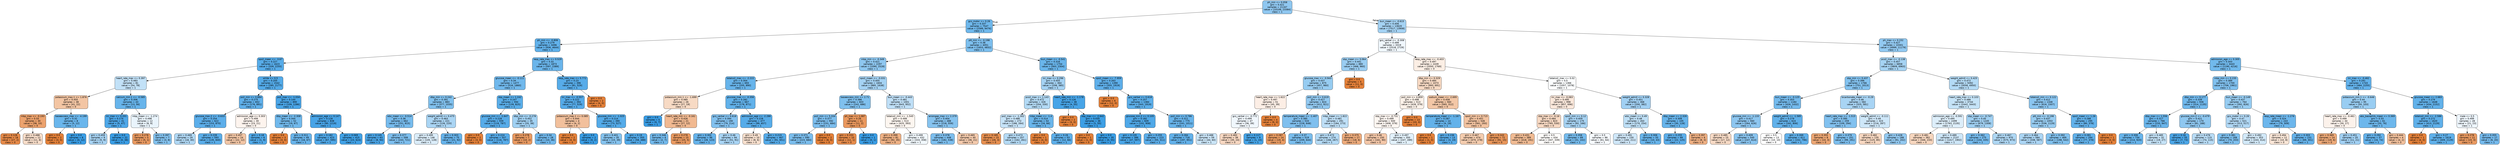 digraph Tree {
node [shape=box, style="filled, rounded", color="black", fontname="helvetica"] ;
edge [fontname="helvetica"] ;
0 [label="ph_min <= 0.058\ngini = 0.421\nsamples = 21167\nvalue = [10106, 23384]\nclass = 1", fillcolor="#8fc7f0"] ;
1 [label="gcs_motor <= 0.26\ngini = 0.337\nsamples = 7547\nvalue = [2589, 9476]\nclass = 1", fillcolor="#6fb8ec"] ;
0 -> 1 [labeldistance=2.5, labelangle=45, headlabel="True"] ;
2 [label="ph_min <= -0.806\ngini = 0.279\nsamples = 3496\nvalue = [936, 4644]\nclass = 1", fillcolor="#61b1ea"] ;
1 -> 2 ;
3 [label="spo2_mean <= -3.67\ngini = 0.227\nsamples = 1623\nvalue = [339, 2255]\nclass = 1", fillcolor="#57ace9"] ;
2 -> 3 ;
4 [label="heart_rate_max <= 0.397\ngini = 0.483\nsamples = 81\nvalue = [54, 78]\nclass = 1", fillcolor="#c2e1f7"] ;
3 -> 4 ;
5 [label="potassium_max.1 <= 1.876\ngini = 0.455\nsamples = 38\nvalue = [41, 22]\nclass = 0", fillcolor="#f3c5a3"] ;
4 -> 5 ;
6 [label="mbp_max <= -0.193\ngini = 0.33\nsamples = 30\nvalue = [38, 10]\nclass = 0", fillcolor="#eca26d"] ;
5 -> 6 ;
7 [label="gini = 0.128\nsamples = 18\nvalue = [27, 2]\nclass = 0", fillcolor="#e78a48"] ;
6 -> 7 ;
8 [label="gini = 0.488\nsamples = 12\nvalue = [11, 8]\nclass = 0", fillcolor="#f8ddc9"] ;
6 -> 8 ;
9 [label="baseexcess_max <= -4.199\ngini = 0.32\nsamples = 8\nvalue = [3, 12]\nclass = 1", fillcolor="#6ab6ec"] ;
5 -> 9 ;
10 [label="gini = 0.0\nsamples = 2\nvalue = [3, 0]\nclass = 0", fillcolor="#e58139"] ;
9 -> 10 ;
11 [label="gini = 0.0\nsamples = 6\nvalue = [0, 12]\nclass = 1", fillcolor="#399de5"] ;
9 -> 11 ;
12 [label="calcium_min.1 <= -0.585\ngini = 0.306\nsamples = 43\nvalue = [13, 56]\nclass = 1", fillcolor="#67b4eb"] ;
4 -> 12 ;
13 [label="inr_max <= 0.201\ngini = 0.174\nsamples = 31\nvalue = [5, 47]\nclass = 1", fillcolor="#4ea7e8"] ;
12 -> 13 ;
14 [label="gini = 0.459\nsamples = 9\nvalue = [5, 9]\nclass = 1", fillcolor="#a7d3f3"] ;
13 -> 14 ;
15 [label="gini = 0.0\nsamples = 22\nvalue = [0, 38]\nclass = 1", fillcolor="#399de5"] ;
13 -> 15 ;
16 [label="mbp_mean <= -1.274\ngini = 0.498\nsamples = 12\nvalue = [8, 9]\nclass = 1", fillcolor="#e9f4fc"] ;
12 -> 16 ;
17 [label="gini = 0.278\nsamples = 5\nvalue = [5, 1]\nclass = 0", fillcolor="#ea9a61"] ;
16 -> 17 ;
18 [label="gini = 0.397\nsamples = 7\nvalue = [3, 8]\nclass = 1", fillcolor="#83c2ef"] ;
16 -> 18 ;
19 [label="white <= 0.5\ngini = 0.205\nsamples = 1542\nvalue = [285, 2177]\nclass = 1", fillcolor="#53aae8"] ;
3 -> 19 ;
20 [label="po2_min <= 0.894\ngini = 0.275\nsamples = 652\nvalue = [176, 891]\nclass = 1", fillcolor="#60b0ea"] ;
19 -> 20 ;
21 [label="glucose_max.2 <= -0.633\ngini = 0.254\nsamples = 622\nvalue = [153, 870]\nclass = 1", fillcolor="#5caeea"] ;
20 -> 21 ;
22 [label="gini = 0.469\nsamples = 29\nvalue = [18, 30]\nclass = 1", fillcolor="#b0d8f5"] ;
21 -> 22 ;
23 [label="gini = 0.239\nsamples = 593\nvalue = [135, 840]\nclass = 1", fillcolor="#59ade9"] ;
21 -> 23 ;
24 [label="admission_age <= 0.303\ngini = 0.499\nsamples = 30\nvalue = [23, 21]\nclass = 0", fillcolor="#fdf4ee"] ;
20 -> 24 ;
25 [label="gini = 0.457\nsamples = 24\nvalue = [22, 12]\nclass = 0", fillcolor="#f3c6a5"] ;
24 -> 25 ;
26 [label="gini = 0.18\nsamples = 6\nvalue = [1, 9]\nclass = 1", fillcolor="#4fa8e8"] ;
24 -> 26 ;
27 [label="po2_max <= -1.034\ngini = 0.144\nsamples = 890\nvalue = [109, 1286]\nclass = 1", fillcolor="#4aa5e7"] ;
19 -> 27 ;
28 [label="dbp_mean <= -2.308\ngini = 0.344\nsamples = 52\nvalue = [19, 67]\nclass = 1", fillcolor="#71b9ec"] ;
27 -> 28 ;
29 [label="gini = 0.0\nsamples = 3\nvalue = [3, 0]\nclass = 0", fillcolor="#e58139"] ;
28 -> 29 ;
30 [label="gini = 0.311\nsamples = 49\nvalue = [16, 67]\nclass = 1", fillcolor="#68b4eb"] ;
28 -> 30 ;
31 [label="admission_age <= 0.147\ngini = 0.128\nsamples = 838\nvalue = [90, 1219]\nclass = 1", fillcolor="#48a4e7"] ;
27 -> 31 ;
32 [label="gini = 0.182\nsamples = 423\nvalue = [67, 595]\nclass = 1", fillcolor="#4fa8e8"] ;
31 -> 32 ;
33 [label="gini = 0.069\nsamples = 415\nvalue = [23, 624]\nclass = 1", fillcolor="#40a1e6"] ;
31 -> 33 ;
34 [label="resp_rate_max <= 0.529\ngini = 0.32\nsamples = 1873\nvalue = [597, 2389]\nclass = 1", fillcolor="#6ab5eb"] ;
2 -> 34 ;
35 [label="glucose_mean <= -0.111\ngini = 0.34\nsamples = 1477\nvalue = [516, 1860]\nclass = 1", fillcolor="#70b8ec"] ;
34 -> 35 ;
36 [label="dbp_min <= 0.242\ngini = 0.391\nsamples = 883\nvalue = [377, 1035]\nclass = 1", fillcolor="#81c1ee"] ;
35 -> 36 ;
37 [label="wbc_mean <= -0.514\ngini = 0.36\nsamples = 662\nvalue = [251, 815]\nclass = 1", fillcolor="#76bbed"] ;
36 -> 37 ;
38 [label="gini = 0.145\nsamples = 63\nvalue = [8, 94]\nclass = 1", fillcolor="#4aa5e7"] ;
37 -> 38 ;
39 [label="gini = 0.377\nsamples = 599\nvalue = [243, 721]\nclass = 1", fillcolor="#7cbeee"] ;
37 -> 39 ;
40 [label="weight_admit <= 0.475\ngini = 0.463\nsamples = 221\nvalue = [126, 220]\nclass = 1", fillcolor="#aad5f4"] ;
36 -> 40 ;
41 [label="gini = 0.495\nsamples = 146\nvalue = [105, 128]\nclass = 1", fillcolor="#dbedfa"] ;
40 -> 41 ;
42 [label="gini = 0.303\nsamples = 75\nvalue = [21, 92]\nclass = 1", fillcolor="#66b3eb"] ;
40 -> 42 ;
43 [label="sbp_mean <= 1.242\ngini = 0.247\nsamples = 594\nvalue = [139, 825]\nclass = 1", fillcolor="#5aaee9"] ;
35 -> 43 ;
44 [label="glucose_min <= -1.647\ngini = 0.228\nsamples = 559\nvalue = [119, 787]\nclass = 1", fillcolor="#57ace9"] ;
43 -> 44 ;
45 [label="gini = 0.0\nsamples = 2\nvalue = [3, 0]\nclass = 0", fillcolor="#e58139"] ;
44 -> 45 ;
46 [label="gini = 0.224\nsamples = 557\nvalue = [116, 787]\nclass = 1", fillcolor="#56abe9"] ;
44 -> 46 ;
47 [label="dbp_min <= -0.278\ngini = 0.452\nsamples = 35\nvalue = [20, 38]\nclass = 1", fillcolor="#a1d1f3"] ;
43 -> 47 ;
48 [label="gini = 0.278\nsamples = 7\nvalue = [10, 2]\nclass = 0", fillcolor="#ea9a61"] ;
47 -> 48 ;
49 [label="gini = 0.34\nsamples = 28\nvalue = [10, 36]\nclass = 1", fillcolor="#70b8ec"] ;
47 -> 49 ;
50 [label="resp_rate_max <= 5.772\ngini = 0.23\nsamples = 396\nvalue = [81, 529]\nclass = 1", fillcolor="#57ace9"] ;
34 -> 50 ;
51 [label="inr_max <= -0.557\ngini = 0.222\nsamples = 394\nvalue = [77, 529]\nclass = 1", fillcolor="#56abe9"] ;
50 -> 51 ;
52 [label="potassium_max.1 <= 0.085\ngini = 0.444\nsamples = 4\nvalue = [4, 2]\nclass = 0", fillcolor="#f2c09c"] ;
51 -> 52 ;
53 [label="gini = 0.0\nsamples = 2\nvalue = [4, 0]\nclass = 0", fillcolor="#e58139"] ;
52 -> 53 ;
54 [label="gini = 0.0\nsamples = 2\nvalue = [0, 2]\nclass = 1", fillcolor="#399de5"] ;
52 -> 54 ;
55 [label="glucose_min <= -1.025\ngini = 0.214\nsamples = 390\nvalue = [73, 527]\nclass = 1", fillcolor="#54abe9"] ;
51 -> 55 ;
56 [label="gini = 0.401\nsamples = 35\nvalue = [15, 39]\nclass = 1", fillcolor="#85c3ef"] ;
55 -> 56 ;
57 [label="gini = 0.19\nsamples = 355\nvalue = [58, 488]\nclass = 1", fillcolor="#51a9e8"] ;
55 -> 57 ;
58 [label="gini = 0.0\nsamples = 2\nvalue = [4, 0]\nclass = 0", fillcolor="#e58139"] ;
50 -> 58 ;
59 [label="ptt_min <= -0.198\ngini = 0.38\nsamples = 4051\nvalue = [1653, 4832]\nclass = 1", fillcolor="#7dbfee"] ;
1 -> 59 ;
60 [label="mbp_min <= -0.349\ngini = 0.421\nsamples = 2297\nvalue = [1090, 2528]\nclass = 1", fillcolor="#8ec7f0"] ;
59 -> 60 ;
61 [label="totalco2_max <= -2.222\ngini = 0.304\nsamples = 693\nvalue = [205, 890]\nclass = 1", fillcolor="#67b4eb"] ;
60 -> 61 ;
62 [label="potassium_min.1 <= -1.699\ngini = 0.485\nsamples = 26\nvalue = [27, 19]\nclass = 0", fillcolor="#f7dac4"] ;
61 -> 62 ;
63 [label="gini = 0.0\nsamples = 5\nvalue = [0, 7]\nclass = 1", fillcolor="#399de5"] ;
62 -> 63 ;
64 [label="heart_rate_min <= -0.161\ngini = 0.426\nsamples = 21\nvalue = [27, 12]\nclass = 0", fillcolor="#f1b991"] ;
62 -> 64 ;
65 [label="gini = 0.346\nsamples = 6\nvalue = [2, 7]\nclass = 1", fillcolor="#72b9ec"] ;
64 -> 65 ;
66 [label="gini = 0.278\nsamples = 15\nvalue = [25, 5]\nclass = 0", fillcolor="#ea9a61"] ;
64 -> 66 ;
67 [label="glucose_max <= -0.356\ngini = 0.282\nsamples = 667\nvalue = [178, 871]\nclass = 1", fillcolor="#61b1ea"] ;
61 -> 67 ;
68 [label="gcs_verbal <= 0.618\ngini = 0.394\nsamples = 190\nvalue = [79, 214]\nclass = 1", fillcolor="#82c1ef"] ;
67 -> 68 ;
69 [label="gini = 0.302\nsamples = 96\nvalue = [28, 123]\nclass = 1", fillcolor="#66b3eb"] ;
68 -> 69 ;
70 [label="gini = 0.46\nsamples = 94\nvalue = [51, 91]\nclass = 1", fillcolor="#a8d4f4"] ;
68 -> 70 ;
71 [label="admission_age <= -2.286\ngini = 0.228\nsamples = 477\nvalue = [99, 657]\nclass = 1", fillcolor="#57ace9"] ;
67 -> 71 ;
72 [label="gini = 0.49\nsamples = 10\nvalue = [8, 6]\nclass = 0", fillcolor="#f8e0ce"] ;
71 -> 72 ;
73 [label="gini = 0.215\nsamples = 467\nvalue = [91, 651]\nclass = 1", fillcolor="#55abe9"] ;
71 -> 73 ;
74 [label="spo2_mean <= -0.031\ngini = 0.455\nsamples = 1604\nvalue = [885, 1638]\nclass = 1", fillcolor="#a4d2f3"] ;
60 -> 74 ;
75 [label="baseexcess_min <= 2.71\ngini = 0.386\nsamples = 603\nvalue = [242, 686]\nclass = 1", fillcolor="#7fc0ee"] ;
74 -> 75 ;
76 [label="po2_min <= 5.334\ngini = 0.377\nsamples = 592\nvalue = [231, 684]\nclass = 1", fillcolor="#7cbeee"] ;
75 -> 76 ;
77 [label="gini = 0.371\nsamples = 590\nvalue = [223, 684]\nclass = 1", fillcolor="#7abded"] ;
76 -> 77 ;
78 [label="gini = 0.0\nsamples = 2\nvalue = [8, 0]\nclass = 0", fillcolor="#e58139"] ;
76 -> 78 ;
79 [label="ph_max <= 1.087\ngini = 0.26\nsamples = 11\nvalue = [11, 2]\nclass = 0", fillcolor="#ea985d"] ;
75 -> 79 ;
80 [label="gini = 0.153\nsamples = 10\nvalue = [11, 1]\nclass = 0", fillcolor="#e78c4b"] ;
79 -> 80 ;
81 [label="gini = 0.0\nsamples = 1\nvalue = [0, 1]\nclass = 1", fillcolor="#399de5"] ;
79 -> 81 ;
82 [label="bun_mean <= -0.443\ngini = 0.481\nsamples = 1001\nvalue = [643, 952]\nclass = 1", fillcolor="#bfdff7"] ;
74 -> 82 ;
83 [label="totalco2_min <= -1.545\ngini = 0.499\nsamples = 513\nvalue = [425, 393]\nclass = 0", fillcolor="#fdf6f0"] ;
82 -> 83 ;
84 [label="gini = 0.399\nsamples = 81\nvalue = [92, 35]\nclass = 0", fillcolor="#efb184"] ;
83 -> 84 ;
85 [label="gini = 0.499\nsamples = 432\nvalue = [333, 358]\nclass = 1", fillcolor="#f1f8fd"] ;
83 -> 85 ;
86 [label="aniongap_max <= 2.379\ngini = 0.404\nsamples = 488\nvalue = [218, 559]\nclass = 1", fillcolor="#86c3ef"] ;
82 -> 86 ;
87 [label="gini = 0.378\nsamples = 448\nvalue = [182, 538]\nclass = 1", fillcolor="#7cbeee"] ;
86 -> 87 ;
88 [label="gini = 0.465\nsamples = 40\nvalue = [36, 21]\nclass = 0", fillcolor="#f4caac"] ;
86 -> 88 ;
89 [label="bun_mean <= -0.541\ngini = 0.316\nsamples = 1754\nvalue = [563, 2304]\nclass = 1", fillcolor="#69b5eb"] ;
59 -> 89 ;
90 [label="inr_max <= 0.296\ngini = 0.455\nsamples = 364\nvalue = [208, 385]\nclass = 1", fillcolor="#a4d2f3"] ;
89 -> 90 ;
91 [label="pco2_max <= 1.143\ngini = 0.472\nsamples = 326\nvalue = [204, 330]\nclass = 1", fillcolor="#b3daf5"] ;
90 -> 91 ;
92 [label="po2_max <= -1.302\ngini = 0.486\nsamples = 272\nvalue = [188, 264]\nclass = 1", fillcolor="#c6e3f8"] ;
91 -> 92 ;
93 [label="gini = 0.185\nsamples = 15\nvalue = [26, 3]\nclass = 0", fillcolor="#e89050"] ;
92 -> 93 ;
94 [label="gini = 0.473\nsamples = 257\nvalue = [162, 261]\nclass = 1", fillcolor="#b4daf5"] ;
92 -> 94 ;
95 [label="mbp_mean <= -1.4\ngini = 0.314\nsamples = 54\nvalue = [16, 66]\nclass = 1", fillcolor="#69b5eb"] ;
91 -> 95 ;
96 [label="gini = 0.0\nsamples = 1\nvalue = [4, 0]\nclass = 0", fillcolor="#e58139"] ;
95 -> 96 ;
97 [label="gini = 0.26\nsamples = 53\nvalue = [12, 66]\nclass = 1", fillcolor="#5dafea"] ;
95 -> 97 ;
98 [label="heart_rate_min <= -1.178\ngini = 0.126\nsamples = 38\nvalue = [4, 55]\nclass = 1", fillcolor="#47a4e7"] ;
90 -> 98 ;
99 [label="gini = 0.0\nsamples = 2\nvalue = [3, 0]\nclass = 0", fillcolor="#e58139"] ;
98 -> 99 ;
100 [label="sbp_max <= -2.642\ngini = 0.035\nsamples = 36\nvalue = [1, 55]\nclass = 1", fillcolor="#3d9fe5"] ;
98 -> 100 ;
101 [label="gini = 0.0\nsamples = 1\nvalue = [1, 0]\nclass = 0", fillcolor="#e58139"] ;
100 -> 101 ;
102 [label="gini = 0.0\nsamples = 35\nvalue = [0, 55]\nclass = 1", fillcolor="#399de5"] ;
100 -> 102 ;
103 [label="spo2_mean <= -7.959\ngini = 0.263\nsamples = 1390\nvalue = [355, 1919]\nclass = 1", fillcolor="#5eafea"] ;
89 -> 103 ;
104 [label="gini = 0.0\nsamples = 6\nvalue = [12, 0]\nclass = 0", fillcolor="#e58139"] ;
103 -> 104 ;
105 [label="gcs_verbal <= 0.618\ngini = 0.257\nsamples = 1384\nvalue = [343, 1919]\nclass = 1", fillcolor="#5cafea"] ;
103 -> 105 ;
106 [label="glucose_min.2 <= 0.105\ngini = 0.182\nsamples = 609\nvalue = [102, 908]\nclass = 1", fillcolor="#4fa8e8"] ;
105 -> 106 ;
107 [label="gini = 0.135\nsamples = 386\nvalue = [47, 597]\nclass = 1", fillcolor="#49a5e7"] ;
106 -> 107 ;
108 [label="gini = 0.255\nsamples = 223\nvalue = [55, 311]\nclass = 1", fillcolor="#5caeea"] ;
106 -> 108 ;
109 [label="po2_min <= 0.786\ngini = 0.311\nsamples = 775\nvalue = [241, 1011]\nclass = 1", fillcolor="#68b4eb"] ;
105 -> 109 ;
110 [label="gini = 0.284\nsamples = 716\nvalue = [197, 951]\nclass = 1", fillcolor="#62b1ea"] ;
109 -> 110 ;
111 [label="gini = 0.488\nsamples = 59\nvalue = [44, 60]\nclass = 1", fillcolor="#cae5f8"] ;
109 -> 111 ;
112 [label="bun_mean <= -0.615\ngini = 0.456\nsamples = 13620\nvalue = [7517, 13908]\nclass = 1", fillcolor="#a4d2f3"] ;
0 -> 112 [labeldistance=2.5, labelangle=-45, headlabel="False"] ;
113 [label="gcs_verbal <= -0.308\ngini = 0.499\nsamples = 3319\nvalue = [2518, 2729]\nclass = 1", fillcolor="#f0f7fd"] ;
112 -> 113 ;
114 [label="sbp_mean <= 3.064\ngini = 0.441\nsamples = 880\nvalue = [468, 960]\nclass = 1", fillcolor="#9acdf2"] ;
113 -> 114 ;
115 [label="glucose_max <= -0.943\ngini = 0.437\nsamples = 875\nvalue = [457, 960]\nclass = 1", fillcolor="#97ccf1"] ;
114 -> 115 ;
116 [label="heart_rate_max <= 1.622\ngini = 0.497\nsamples = 51\nvalue = [45, 39]\nclass = 0", fillcolor="#fceee5"] ;
115 -> 116 ;
117 [label="gcs_verbal <= -0.772\ngini = 0.499\nsamples = 47\nvalue = [36, 39]\nclass = 1", fillcolor="#f0f7fd"] ;
116 -> 117 ;
118 [label="gini = 0.483\nsamples = 38\nvalue = [35, 24]\nclass = 0", fillcolor="#f7d7c1"] ;
117 -> 118 ;
119 [label="gini = 0.117\nsamples = 9\nvalue = [1, 15]\nclass = 1", fillcolor="#46a4e7"] ;
117 -> 119 ;
120 [label="gini = 0.0\nsamples = 4\nvalue = [9, 0]\nclass = 0", fillcolor="#e58139"] ;
116 -> 120 ;
121 [label="po2_min <= 0.619\ngini = 0.427\nsamples = 824\nvalue = [412, 921]\nclass = 1", fillcolor="#92c9f1"] ;
115 -> 121 ;
122 [label="temperature_mean <= -1.407\ngini = 0.385\nsamples = 533\nvalue = [228, 648]\nclass = 1", fillcolor="#7fbfee"] ;
121 -> 122 ;
123 [label="gini = 0.287\nsamples = 14\nvalue = [19, 4]\nclass = 0", fillcolor="#ea9c63"] ;
122 -> 123 ;
124 [label="gini = 0.37\nsamples = 519\nvalue = [209, 644]\nclass = 1", fillcolor="#79bded"] ;
122 -> 124 ;
125 [label="mbp_mean <= 1.822\ngini = 0.481\nsamples = 291\nvalue = [184, 273]\nclass = 1", fillcolor="#bedff7"] ;
121 -> 125 ;
126 [label="gini = 0.473\nsamples = 274\nvalue = [166, 267]\nclass = 1", fillcolor="#b4daf5"] ;
125 -> 126 ;
127 [label="gini = 0.375\nsamples = 17\nvalue = [18, 6]\nclass = 0", fillcolor="#eeab7b"] ;
125 -> 127 ;
128 [label="gini = 0.0\nsamples = 5\nvalue = [11, 0]\nclass = 0", fillcolor="#e58139"] ;
114 -> 128 ;
129 [label="resp_rate_max <= -0.403\ngini = 0.497\nsamples = 2439\nvalue = [2050, 1769]\nclass = 0", fillcolor="#fbeee4"] ;
113 -> 129 ;
130 [label="dbp_min <= 0.329\ngini = 0.484\nsamples = 1073\nvalue = [993, 691]\nclass = 0", fillcolor="#f7d9c3"] ;
129 -> 130 ;
131 [label="po2_min <= 4.859\ngini = 0.498\nsamples = 513\nvalue = [428, 379]\nclass = 0", fillcolor="#fcf1e8"] ;
130 -> 131 ;
132 [label="sbp_max <= -0.731\ngini = 0.499\nsamples = 500\nvalue = [408, 379]\nclass = 0", fillcolor="#fdf6f1"] ;
131 -> 132 ;
133 [label="gini = 0.46\nsamples = 150\nvalue = [161, 90]\nclass = 0", fillcolor="#f4c7a8"] ;
132 -> 133 ;
134 [label="gini = 0.497\nsamples = 350\nvalue = [247, 289]\nclass = 1", fillcolor="#e2f1fb"] ;
132 -> 134 ;
135 [label="gini = 0.0\nsamples = 13\nvalue = [20, 0]\nclass = 0", fillcolor="#e58139"] ;
131 -> 135 ;
136 [label="sodium_mean <= -2.695\ngini = 0.458\nsamples = 560\nvalue = [565, 312]\nclass = 0", fillcolor="#f3c7a6"] ;
130 -> 136 ;
137 [label="temperature_mean <= -1.167\ngini = 0.287\nsamples = 14\nvalue = [4, 19]\nclass = 1", fillcolor="#63b2ea"] ;
136 -> 137 ;
138 [label="gini = 0.0\nsamples = 1\nvalue = [1, 0]\nclass = 0", fillcolor="#e58139"] ;
137 -> 138 ;
139 [label="gini = 0.236\nsamples = 13\nvalue = [3, 19]\nclass = 1", fillcolor="#58ace9"] ;
137 -> 139 ;
140 [label="spo2_min <= 0.715\ngini = 0.451\nsamples = 546\nvalue = [561, 293]\nclass = 0", fillcolor="#f3c3a0"] ;
136 -> 140 ;
141 [label="gini = 0.467\nsamples = 474\nvalue = [470, 278]\nclass = 0", fillcolor="#f4ccae"] ;
140 -> 141 ;
142 [label="gini = 0.243\nsamples = 72\nvalue = [91, 15]\nclass = 0", fillcolor="#e9965a"] ;
140 -> 142 ;
143 [label="totalco2_max <= 0.02\ngini = 0.5\nsamples = 1366\nvalue = [1057, 1078]\nclass = 1", fillcolor="#fbfdfe"] ;
129 -> 143 ;
144 [label="inr_max <= -0.083\ngini = 0.495\nsamples = 998\nvalue = [857, 696]\nclass = 0", fillcolor="#fae7da"] ;
143 -> 144 ;
145 [label="sbp_max <= -0.16\ngini = 0.484\nsamples = 823\nvalue = [765, 530]\nclass = 0", fillcolor="#f7d8c2"] ;
144 -> 145 ;
146 [label="gini = 0.431\nsamples = 389\nvalue = [418, 191]\nclass = 0", fillcolor="#f1bb93"] ;
145 -> 146 ;
147 [label="gini = 0.5\nsamples = 434\nvalue = [347, 339]\nclass = 0", fillcolor="#fefcfa"] ;
145 -> 147 ;
148 [label="spo2_min <= 0.12\ngini = 0.459\nsamples = 175\nvalue = [92, 166]\nclass = 1", fillcolor="#a7d3f3"] ;
144 -> 148 ;
149 [label="gini = 0.358\nsamples = 89\nvalue = [31, 102]\nclass = 1", fillcolor="#75bbed"] ;
148 -> 149 ;
150 [label="gini = 0.5\nsamples = 86\nvalue = [61, 64]\nclass = 1", fillcolor="#f6fafe"] ;
148 -> 150 ;
151 [label="weight_admit <= 0.328\ngini = 0.451\nsamples = 368\nvalue = [200, 382]\nclass = 1", fillcolor="#a1d0f3"] ;
143 -> 151 ;
152 [label="wbc_mean <= 0.49\ngini = 0.48\nsamples = 263\nvalue = [170, 254]\nclass = 1", fillcolor="#bedff6"] ;
151 -> 152 ;
153 [label="gini = 0.491\nsamples = 230\nvalue = [160, 211]\nclass = 1", fillcolor="#cfe7f9"] ;
152 -> 153 ;
154 [label="gini = 0.306\nsamples = 33\nvalue = [10, 43]\nclass = 1", fillcolor="#67b4eb"] ;
152 -> 154 ;
155 [label="dbp_mean <= 2.326\ngini = 0.308\nsamples = 105\nvalue = [30, 128]\nclass = 1", fillcolor="#67b4eb"] ;
151 -> 155 ;
156 [label="gini = 0.255\nsamples = 99\nvalue = [22, 125]\nclass = 1", fillcolor="#5caeea"] ;
155 -> 156 ;
157 [label="gini = 0.397\nsamples = 6\nvalue = [8, 3]\nclass = 0", fillcolor="#efb083"] ;
155 -> 157 ;
158 [label="ph_max <= 0.152\ngini = 0.427\nsamples = 10301\nvalue = [4999, 11179]\nclass = 1", fillcolor="#92c9f1"] ;
112 -> 158 ;
159 [label="pco2_max <= -0.138\ngini = 0.457\nsamples = 6858\nvalue = [3809, 6963]\nclass = 1", fillcolor="#a5d3f3"] ;
158 -> 159 ;
160 [label="sbp_min <= 0.437\ngini = 0.396\nsamples = 1766\nvalue = [751, 2013]\nclass = 1", fillcolor="#83c2ef"] ;
159 -> 160 ;
161 [label="bun_mean <= -0.125\ngini = 0.353\nsamples = 1184\nvalue = [426, 1432]\nclass = 1", fillcolor="#74baed"] ;
160 -> 161 ;
162 [label="glucose_min <= -1.133\ngini = 0.417\nsamples = 560\nvalue = [264, 626]\nclass = 1", fillcolor="#8dc6f0"] ;
161 -> 162 ;
163 [label="gini = 0.485\nsamples = 15\nvalue = [17, 12]\nclass = 0", fillcolor="#f7dac5"] ;
162 -> 163 ;
164 [label="gini = 0.409\nsamples = 545\nvalue = [247, 614]\nclass = 1", fillcolor="#89c4ef"] ;
162 -> 164 ;
165 [label="weight_admit <= -1.585\ngini = 0.279\nsamples = 624\nvalue = [162, 806]\nclass = 1", fillcolor="#61b1ea"] ;
161 -> 165 ;
166 [label="gini = 0.5\nsamples = 13\nvalue = [10, 10]\nclass = 0", fillcolor="#ffffff"] ;
165 -> 166 ;
167 [label="gini = 0.269\nsamples = 611\nvalue = [152, 796]\nclass = 1", fillcolor="#5fb0ea"] ;
165 -> 167 ;
168 [label="bicarbonate_mean <= -0.29\ngini = 0.46\nsamples = 582\nvalue = [325, 581]\nclass = 1", fillcolor="#a8d4f4"] ;
160 -> 168 ;
169 [label="heart_rate_max <= -1.515\ngini = 0.395\nsamples = 259\nvalue = [109, 294]\nclass = 1", fillcolor="#82c1ef"] ;
168 -> 169 ;
170 [label="gini = 0.355\nsamples = 8\nvalue = [10, 3]\nclass = 0", fillcolor="#eda774"] ;
169 -> 170 ;
171 [label="gini = 0.379\nsamples = 251\nvalue = [99, 291]\nclass = 1", fillcolor="#7cbeee"] ;
169 -> 171 ;
172 [label="weight_admit <= -0.111\ngini = 0.49\nsamples = 323\nvalue = [216, 287]\nclass = 1", fillcolor="#cee7f9"] ;
168 -> 172 ;
173 [label="gini = 0.482\nsamples = 135\nvalue = [125, 85]\nclass = 0", fillcolor="#f7d7c0"] ;
172 -> 173 ;
174 [label="gini = 0.428\nsamples = 188\nvalue = [91, 202]\nclass = 1", fillcolor="#92c9f1"] ;
172 -> 174 ;
175 [label="weight_admit <= 0.425\ngini = 0.472\nsamples = 5092\nvalue = [3058, 4950]\nclass = 1", fillcolor="#b3daf5"] ;
159 -> 175 ;
176 [label="heart_rate_max <= 0.103\ngini = 0.486\nsamples = 3744\nvalue = [2442, 3443]\nclass = 1", fillcolor="#c5e3f7"] ;
175 -> 176 ;
177 [label="admission_age <= -0.591\ngini = 0.495\nsamples = 2499\nvalue = [1763, 2135]\nclass = 1", fillcolor="#ddeefa"] ;
176 -> 177 ;
178 [label="gini = 0.481\nsamples = 362\nvalue = [346, 233]\nclass = 0", fillcolor="#f7d6be"] ;
177 -> 178 ;
179 [label="gini = 0.489\nsamples = 2137\nvalue = [1417, 1902]\nclass = 1", fillcolor="#cde6f8"] ;
177 -> 179 ;
180 [label="sbp_mean <= -0.747\ngini = 0.45\nsamples = 1245\nvalue = [679, 1308]\nclass = 1", fillcolor="#a0d0f2"] ;
176 -> 180 ;
181 [label="gini = 0.362\nsamples = 275\nvalue = [104, 335]\nclass = 1", fillcolor="#76bbed"] ;
180 -> 181 ;
182 [label="gini = 0.467\nsamples = 970\nvalue = [575, 973]\nclass = 1", fillcolor="#aed7f4"] ;
180 -> 182 ;
183 [label="totalco2_min <= 0.122\ngini = 0.412\nsamples = 1348\nvalue = [616, 1507]\nclass = 1", fillcolor="#8ac5f0"] ;
175 -> 183 ;
184 [label="ptt_min <= -0.198\ngini = 0.437\nsamples = 1053\nvalue = [536, 1129]\nclass = 1", fillcolor="#97ccf1"] ;
183 -> 184 ;
185 [label="gini = 0.464\nsamples = 584\nvalue = [338, 587]\nclass = 1", fillcolor="#abd5f4"] ;
184 -> 185 ;
186 [label="gini = 0.392\nsamples = 469\nvalue = [198, 542]\nclass = 1", fillcolor="#81c1ee"] ;
184 -> 186 ;
187 [label="spo2_mean <= 1.26\ngini = 0.288\nsamples = 295\nvalue = [80, 378]\nclass = 1", fillcolor="#63b2eb"] ;
183 -> 187 ;
188 [label="gini = 0.281\nsamples = 294\nvalue = [77, 378]\nclass = 1", fillcolor="#61b1ea"] ;
187 -> 188 ;
189 [label="gini = 0.0\nsamples = 1\nvalue = [3, 0]\nclass = 0", fillcolor="#e58139"] ;
187 -> 189 ;
190 [label="admission_age <= 0.305\ngini = 0.343\nsamples = 3443\nvalue = [1190, 4216]\nclass = 1", fillcolor="#71b9ec"] ;
158 -> 190 ;
191 [label="mbp_min <= 0.235\ngini = 0.389\nsamples = 1700\nvalue = [706, 1961]\nclass = 1", fillcolor="#80c0ee"] ;
190 -> 191 ;
192 [label="dbp_min <= 0.177\ngini = 0.339\nsamples = 936\nvalue = [314, 1135]\nclass = 1", fillcolor="#70b8ec"] ;
191 -> 192 ;
193 [label="dbp_max <= 1.556\ngini = 0.317\nsamples = 766\nvalue = [233, 947]\nclass = 1", fillcolor="#6ab5eb"] ;
192 -> 193 ;
194 [label="gini = 0.306\nsamples = 734\nvalue = [214, 920]\nclass = 1", fillcolor="#67b4eb"] ;
193 -> 194 ;
195 [label="gini = 0.485\nsamples = 32\nvalue = [19, 27]\nclass = 1", fillcolor="#c4e2f7"] ;
193 -> 195 ;
196 [label="glucose_min.2 <= -0.479\ngini = 0.421\nsamples = 170\nvalue = [81, 188]\nclass = 1", fillcolor="#8ec7f0"] ;
192 -> 196 ;
197 [label="gini = 0.16\nsamples = 55\nvalue = [7, 73]\nclass = 1", fillcolor="#4ca6e7"] ;
196 -> 197 ;
198 [label="gini = 0.476\nsamples = 115\nvalue = [74, 115]\nclass = 1", fillcolor="#b8dcf6"] ;
196 -> 198 ;
199 [label="bun_mean <= -0.149\ngini = 0.437\nsamples = 764\nvalue = [392, 826]\nclass = 1", fillcolor="#97ccf1"] ;
191 -> 199 ;
200 [label="gcs_motor <= 0.26\ngini = 0.47\nsamples = 521\nvalue = [313, 517]\nclass = 1", fillcolor="#b1d8f5"] ;
199 -> 200 ;
201 [label="gini = 0.381\nsamples = 168\nvalue = [70, 203]\nclass = 1", fillcolor="#7dbfee"] ;
200 -> 201 ;
202 [label="gini = 0.492\nsamples = 353\nvalue = [243, 314]\nclass = 1", fillcolor="#d2e9f9"] ;
200 -> 202 ;
203 [label="resp_rate_mean <= -1.276\ngini = 0.324\nsamples = 243\nvalue = [79, 309]\nclass = 1", fillcolor="#6cb6ec"] ;
199 -> 203 ;
204 [label="gini = 0.494\nsamples = 12\nvalue = [10, 8]\nclass = 0", fillcolor="#fae6d7"] ;
203 -> 204 ;
205 [label="gini = 0.303\nsamples = 231\nvalue = [69, 301]\nclass = 1", fillcolor="#66b3eb"] ;
203 -> 205 ;
206 [label="inr_max <= -0.462\ngini = 0.291\nsamples = 1743\nvalue = [484, 2255]\nclass = 1", fillcolor="#63b2eb"] ;
190 -> 206 ;
207 [label="potassium_min.1 <= -0.646\ngini = 0.44\nsamples = 95\nvalue = [50, 103]\nclass = 1", fillcolor="#99cdf2"] ;
206 -> 207 ;
208 [label="heart_rate_max <= -0.461\ngini = 0.499\nsamples = 34\nvalue = [30, 27]\nclass = 0", fillcolor="#fcf2eb"] ;
207 -> 208 ;
209 [label="gini = 0.365\nsamples = 14\nvalue = [19, 6]\nclass = 0", fillcolor="#eda978"] ;
208 -> 209 ;
210 [label="gini = 0.451\nsamples = 20\nvalue = [11, 21]\nclass = 1", fillcolor="#a1d0f3"] ;
208 -> 210 ;
211 [label="abs_basophils_mean <= 0.369\ngini = 0.33\nsamples = 61\nvalue = [20, 76]\nclass = 1", fillcolor="#6db7ec"] ;
207 -> 211 ;
212 [label="gini = 0.292\nsamples = 57\nvalue = [16, 74]\nclass = 1", fillcolor="#64b2eb"] ;
211 -> 212 ;
213 [label="gini = 0.444\nsamples = 4\nvalue = [4, 2]\nclass = 0", fillcolor="#f2c09c"] ;
211 -> 213 ;
214 [label="glucose_mean <= 2.683\ngini = 0.279\nsamples = 1648\nvalue = [434, 2152]\nclass = 1", fillcolor="#61b1ea"] ;
206 -> 214 ;
215 [label="totalco2_min <= -2.586\ngini = 0.272\nsamples = 1620\nvalue = [413, 2129]\nclass = 1", fillcolor="#5fb0ea"] ;
214 -> 215 ;
216 [label="gini = 0.0\nsamples = 1\nvalue = [4, 0]\nclass = 0", fillcolor="#e58139"] ;
215 -> 216 ;
217 [label="gini = 0.27\nsamples = 1619\nvalue = [409, 2129]\nclass = 1", fillcolor="#5fb0ea"] ;
215 -> 217 ;
218 [label="male <= 0.5\ngini = 0.499\nsamples = 28\nvalue = [21, 23]\nclass = 1", fillcolor="#eef6fd"] ;
214 -> 218 ;
219 [label="gini = 0.278\nsamples = 11\nvalue = [15, 3]\nclass = 0", fillcolor="#ea9a61"] ;
218 -> 219 ;
220 [label="gini = 0.355\nsamples = 17\nvalue = [6, 20]\nclass = 1", fillcolor="#74baed"] ;
218 -> 220 ;
}